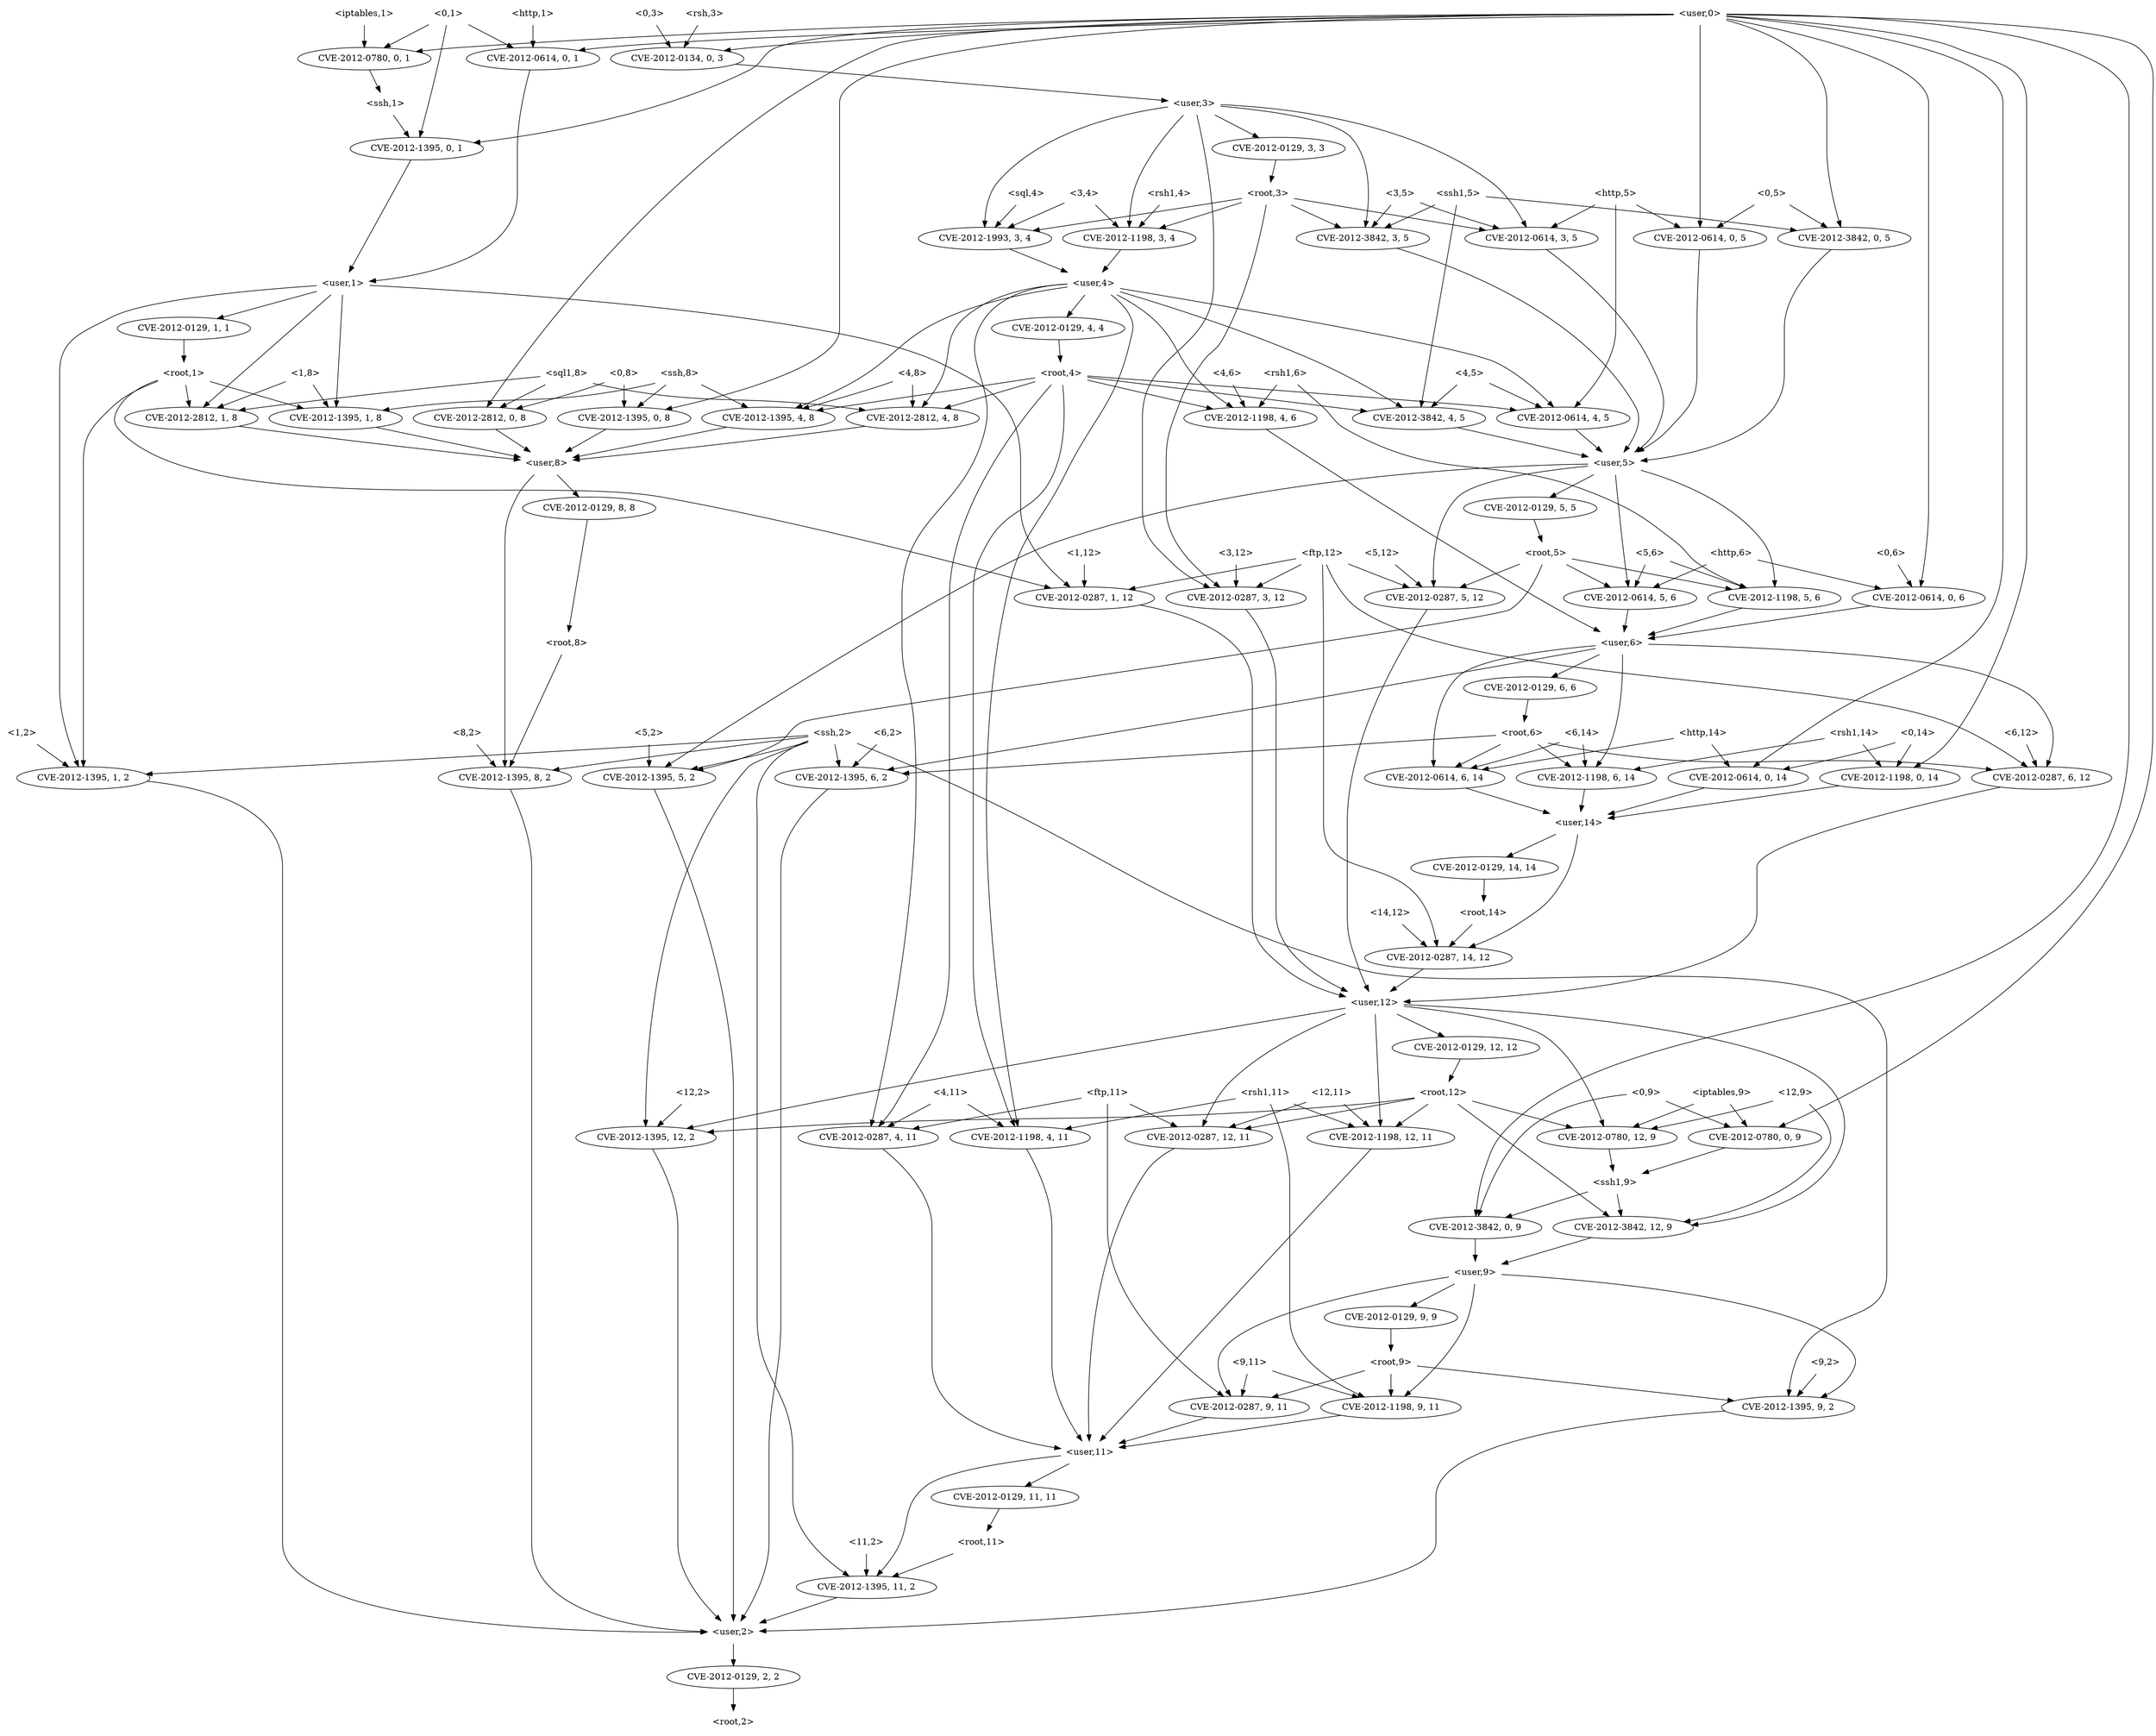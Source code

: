 strict digraph {
	graph [bb="0,0,2837.8,2772"];
	node [label="\N"];
	"<v_rsh1,4,6>"	 [height=0.5,
		label=<CVE-2012-1198, 4, 6>,
		pos="1122,2106",
		width=2.4499];
	"<user,6>"	 [height=0.5,
		pos="1012,1746",
		shape=plaintext,
		width=0.91667];
	"<v_rsh1,4,6>" -> "<user,6>"	 [pos="e,1045.2,1757 1123.2,2088 1124.9,2061.3 1128,2008.2 1128,1963 1128,1963 1128,1963 1128,1889 1128,1848.6 1133.2,1832.4 1109,1800 \
1095.5,1781.9 1073.9,1769.2 1054.5,1760.8"];
	"<v_rsh1,6,14>"	 [height=0.5,
		label=<CVE-2012-1198, 6, 14>,
		pos="786,1530",
		width=2.5686];
	"<user,6>" -> "<v_rsh1,6,14>"	 [pos="e,783.67,1548.1 978.84,1740.4 928.67,1732.8 836.99,1715.9 815,1692 781.39,1655.4 780.17,1593.7 782.77,1558.2"];
	"<v_ssh,6,2>"	 [height=0.5,
		label=<CVE-2012-1395, 6, 2>,
		pos="283,1530",
		width=2.4499];
	"<user,6>" -> "<v_ssh,6,2>"	 [pos="e,315.17,1546.9 978.79,1744.3 884.69,1741.1 610.39,1722.8 414,1620 393.39,1609.2 394.69,1597.9 376,1584 359.88,1572 340.81,1560.7\
 324.15,1551.7"];
	"<v_ftp,6,12>"	 [height=0.5,
		label=<CVE-2012-0287, 6, 12>,
		pos="1640,1530",
		width=2.5686];
	"<user,6>" -> "<v_ftp,6,12>"	 [pos="e,1596.2,1545.9 1045.3,1733.6 1148,1698.6 1460.4,1592.2 1586.4,1549.3"];
	"<v_root,6,6>"	 [height=0.5,
		label=<CVE-2012-0129, 6, 6>,
		pos="912,1674",
		width=2.4499];
	"<user,6>" -> "<v_root,6,6>"	 [pos="e,935.52,1691.5 987.54,1727.9 974.42,1718.7 958.09,1707.3 943.98,1697.4"];
	"<v_http,6,14>"	 [height=0.5,
		label=<CVE-2012-0614, 6, 14>,
		pos="990,1530",
		width=2.5686];
	"<user,6>" -> "<v_http,6,14>"	 [pos="e,993.29,1548.3 1012,1727.9 1011.9,1710 1011.3,1680.9 1009,1656 1005.9,1622.1 999.57,1583.5 995.09,1558.3"];
	"<root,5>"	 [height=0.5,
		pos="702,1890",
		shape=plaintext,
		width=0.89583];
	"<v_rsh1,5,6>"	 [height=0.5,
		label=<CVE-2012-1198, 5, 6>,
		pos="1012,1818",
		width=2.4499];
	"<root,5>" -> "<v_rsh1,5,6>"	 [pos="e,955.17,1831.8 734.3,1881.7 784.01,1870.5 880.32,1848.7 945.4,1834"];
	"<v_http,5,6>"	 [height=0.5,
		label=<CVE-2012-0614, 5, 6>,
		pos="817,1818",
		width=2.4499];
	"<root,5>" -> "<v_http,5,6>"	 [pos="e,790.34,1835.2 730.13,1871.9 745.62,1862.5 764.99,1850.7 781.5,1840.6"];
	"<v_ftp,5,12>"	 [height=0.5,
		label=<CVE-2012-0287, 5, 12>,
		pos="580,1818",
		width=2.5686];
	"<root,5>" -> "<v_ftp,5,12>"	 [pos="e,608.28,1835.2 672.16,1871.9 655.58,1862.4 634.8,1850.4 617.17,1840.3"];
	"<v_ssh,5,2>"	 [height=0.5,
		label=<CVE-2012-1395, 5, 2>,
		pos="88,1530",
		width=2.4499];
	"<root,5>" -> "<v_ssh,5,2>"	 [pos="e,122.24,1546.7 702.43,1871.8 702,1852.2 698.4,1820.2 681,1800 540.76,1637 416.5,1730.4 232,1620 210.61,1607.2 209.71,1597.9 189\
,1584 170.84,1571.8 149.57,1560.3 131.25,1551.1"];
	"<v_rsh1,5,6>" -> "<user,6>"	 [pos="e,1012,1764.1 1012,1799.7 1012,1792 1012,1782.7 1012,1774.1"];
	"<v_http,5,6>" -> "<user,6>"	 [pos="e,978.95,1758.9 858.83,1802 891.39,1790.3 936.39,1774.1 969.19,1762.4"];
	"<user,12>"	 [height=0.5,
		pos="1297,1170",
		shape=plaintext,
		width=1.0069];
	"<v_ftp,5,12>" -> "<user,12>"	 [pos="e,1260.3,1171.3 598.44,1800.1 623.44,1775.4 665,1726.4 665,1675 665,1675 665,1675 665,1313 665,1193 1104.1,1174.4 1250.3,1171.5"];
	"<user,2>"	 [height=0.5,
		pos="444,162",
		shape=plaintext,
		width=0.91667];
	"<v_ssh,5,2>" -> "<user,2>"	 [pos="e,410.87,162.91 95.69,1511.9 106.79,1485.6 126,1433.4 126,1387 126,1387 126,1387 126,305 126,186.04 313.84,166.06 400.78,163.18"];
	"<v_rsh1,12,11>"	 [height=0.5,
		label=<CVE-2012-1198, 12, 11>,
		pos="1679,954",
		width=2.7013];
	"<user,11>"	 [height=0.5,
		pos="1033,450",
		shape=plaintext,
		width=1.0069];
	"<v_rsh1,12,11>" -> "<user,11>"	 [pos="e,1069.5,452.33 1670.1,936.04 1657.2,909.93 1635,857.97 1635,811 1635,811 1635,811 1635,593 1635,529.42 1581.8,528.15 1523,504 1443.3\
,471.29 1186,457.25 1079.6,452.75"];
	"<v_ssh,11,2>"	 [height=0.5,
		label=<CVE-2012-1395, 11, 2>,
		pos="670,234",
		width=2.5686];
	"<user,11>" -> "<v_ssh,11,2>"	 [pos="e,690.84,251.73 996.73,436.63 970.11,426.97 933.44,412.47 903,396 825.16,353.89 741.59,291.4 698.83,258.01"];
	"<v_root,11,11>"	 [height=0.5,
		label=<CVE-2012-0129, 11, 11>,
		pos="1009,378",
		width=2.7013];
	"<user,11>" -> "<v_root,11,11>"	 [pos="e,1014.9,396.1 1027.1,431.7 1024.4,423.9 1021.2,414.51 1018.2,405.83"];
	"<v_rsh1,9,11>"	 [height=0.5,
		label=<CVE-2012-1198, 9, 11>,
		pos="1422,522",
		width=2.5686];
	"<v_rsh1,9,11>" -> "<user,11>"	 [pos="e,1069.5,457.57 1356.5,509.2 1278,495.08 1148.5,471.79 1079.6,459.39"];
	"<ftp,11>"	 [height=0.5,
		pos="1631,1026",
		shape=plaintext,
		width=0.89583];
	"<v_ftp,12,11>"	 [height=0.5,
		label=<CVE-2012-0287, 12, 11>,
		pos="1892,954",
		width=2.7013];
	"<ftp,11>" -> "<v_ftp,12,11>"	 [pos="e,1839,969.21 1663.3,1016.3 1704.5,1005.3 1776.9,985.88 1829.2,971.85"];
	"<v_ftp,9,11>"	 [height=0.5,
		label=<CVE-2012-0287, 9, 11>,
		pos="1218,522",
		width=2.5686];
	"<ftp,11>" -> "<v_ftp,9,11>"	 [pos="e,1240.5,539.47 1607.9,1007.8 1596.2,998.27 1582.6,985.59 1573,972 1522.9,901.07 1546.1,863.59 1497,792 1424.2,685.95 1304.5,588.27\
 1248.6,545.6"];
	"<v_ftp,4,11>"	 [height=0.5,
		label=<CVE-2012-0287, 4, 11>,
		pos="807,954",
		width=2.5686];
	"<ftp,11>" -> "<v_ftp,4,11>"	 [pos="e,886.69,963.22 1598.3,1010.6 1595.2,1009.6 1592.1,1008.7 1589,1008 1326.7,948.77 1253.1,992.79 985,972 956.33,969.78 925.11,966.94\
 896.93,964.22"];
	"<v_ftp,12,11>" -> "<user,11>"	 [pos="e,1069.6,452.81 1860.6,936.78 1821.9,914.24 1761,869.53 1761,811 1761,811 1761,811 1761,593 1761,503.76 1666.8,528.47 1581,504 1487.2\
,477.25 1194.6,459.46 1079.8,453.35"];
	"<v_ftp,9,11>" -> "<user,11>"	 [pos="e,1069.4,464.78 1177.4,505.64 1148.3,494.63 1109.1,479.8 1078.9,468.37"];
	"<v_ftp,4,11>" -> "<user,11>"	 [pos="e,996.45,460.98 815.3,935.97 827.28,909.77 848,857.7 848,811 848,811 848,811 848,593 848,523.1 932.13,482.9 986.92,464.13"];
	"<v_ssh,0,1>"	 [height=0.5,
		label=<CVE-2012-1395, 0, 1>,
		pos="2457,2538",
		width=2.4499];
	"<user,1>"	 [height=0.5,
		pos="2457,2322",
		shape=plaintext,
		width=0.91667];
	"<v_ssh,0,1>" -> "<user,1>"	 [pos="e,2457,2340.2 2457,2519.8 2457,2482.8 2457,2395.2 2457,2350.4"];
	"<v_ssh,1,8>"	 [height=0.5,
		label=<CVE-2012-1395, 1, 8>,
		pos="2717,2106",
		width=2.4499];
	"<user,1>" -> "<v_ssh,1,8>"	 [pos="e,2696.8,2123.6 2477.8,2303.8 2524.3,2265.6 2636.3,2173.4 2688.9,2130.1"];
	"<v_ftp,1,12>"	 [height=0.5,
		label=<CVE-2012-0287, 1, 12>,
		pos="1799,1818",
		width=2.5686];
	"<user,1>" -> "<v_ftp,1,12>"	 [pos="e,1785.1,1836.1 2423.7,2321.1 2279.2,2321.1 1710.5,2317.8 1650,2268 1586.9,2216 1587.5,2166 1612,2088 1629,2033.7 1733.8,1899.8 \
1778.7,1844"];
	"<v_ssh,1,2>"	 [height=0.5,
		label=<CVE-2012-1395, 1, 2>,
		pos="2017,1530",
		width=2.4499];
	"<user,1>" -> "<v_ssh,1,2>"	 [pos="e,2012.8,1548.4 2424,2319.5 2292.1,2313.1 1805,2283.6 1683,2196 1641.7,2166.3 1618.6,2131.5 1645,2088 1737.7,1935 1996,2069.9 1996\
,1891 1996,1891 1996,1891 1996,1673 1996,1632.8 2004.3,1586.8 2010.5,1558.4"];
	"<v_root,1,1>"	 [height=0.5,
		label=<CVE-2012-0129, 1, 1>,
		pos="2711,2250",
		width=2.4499];
	"<user,1>" -> "<v_root,1,1>"	 [pos="e,2660.7,2264.9 2490.2,2311.8 2530.9,2300.6 2600.7,2281.4 2650.9,2267.6"];
	"<v_sql1,1,8>"	 [height=0.5,
		label=<CVE-2012-2812, 1, 8>,
		pos="2522,2106",
		width=2.4499];
	"<user,1>" -> "<v_sql1,1,8>"	 [pos="e,2513.2,2124.3 2460.3,2303.8 2466.4,2274 2480.1,2211.2 2498,2160 2501.1,2151.2 2505,2141.9 2508.9,2133.6"];
	"<user,9>"	 [height=0.5,
		pos="1244,738",
		shape=plaintext,
		width=0.91667];
	"<v_ssh,9,2>"	 [height=0.5,
		label=<CVE-2012-1395, 9, 2>,
		pos="444,522",
		width=2.4499];
	"<user,9>" -> "<v_ssh,9,2>"	 [pos="e,495.22,536.7 1210.9,728.14 1089.1,695.57 664.94,582.1 505.35,539.41"];
	"<user,9>" -> "<v_ftp,9,11>"	 [pos="e,1223.3,540.17 1245.2,719.82 1245.9,709.46 1246.7,695.98 1247,684 1247.5,668.01 1248.8,663.9 1247,648 1243.1,613.72 1233.3,575.17\
 1226.2,550.06"];
	"<user,9>" -> "<v_rsh1,9,11>"	 [pos="e,1426,540.2 1277.2,724.47 1319.1,706.65 1389.4,669.6 1420,612 1430,593.17 1429.8,568.79 1427.5,550.32"];
	"<v_root,9,9>"	 [height=0.5,
		label=<CVE-2012-0129, 9, 9>,
		pos="1150,666",
		width=2.4499];
	"<user,9>" -> "<v_root,9,9>"	 [pos="e,1172.3,683.62 1220.8,719.7 1208.6,710.66 1193.6,699.5 1180.6,689.77"];
	"<v_ssh,9,2>" -> "<user,2>"	 [pos="e,444,180.05 444,503.95 444,477.29 444,424.11 444,379 444,379 444,379 444,305 444,265 444,218.65 444,190.08"];
	"<root,9>"	 [height=0.5,
		pos="1178,594",
		shape=plaintext,
		width=0.89583];
	"<v_root,9,9>" -> "<root,9>"	 [pos="e,1171.2,612.1 1156.9,647.7 1160.1,639.81 1163.9,630.3 1167.4,621.55"];
	"<ssh,8>"	 [height=0.5,
		pos="2327,2178",
		shape=plaintext,
		width=0.84028];
	"<v_ssh,4,8>"	 [height=0.5,
		label=<CVE-2012-1395, 4, 8>,
		pos="1937,2106",
		width=2.4499];
	"<ssh,8>" -> "<v_ssh,4,8>"	 [pos="e,2000.9,2118.5 2296.7,2171.6 2235.9,2160.6 2097.2,2135.8 2010.9,2120.3"];
	"<ssh,8>" -> "<v_ssh,1,8>"	 [pos="e,2653.1,2118.5 2357.3,2171.6 2418.1,2160.6 2556.8,2135.8 2643.1,2120.3"];
	"<v_ssh,0,8>"	 [height=0.5,
		label=<CVE-2012-1395, 0, 8>,
		pos="2327,2106",
		width=2.4499];
	"<ssh,8>" -> "<v_ssh,0,8>"	 [pos="e,2327,2124.1 2327,2159.7 2327,2152 2327,2142.7 2327,2134.1"];
	"<user,8>"	 [height=0.5,
		pos="2327,2034",
		shape=plaintext,
		width=0.91667];
	"<v_ssh,4,8>" -> "<user,8>"	 [pos="e,2293.6,2041 2001,2093.5 2080.7,2079.2 2214.9,2055.1 2283.6,2042.8"];
	"<v_ssh,1,8>" -> "<user,8>"	 [pos="e,2360.4,2041 2653,2093.5 2573.3,2079.2 2439.1,2055.1 2370.4,2042.8"];
	"<v_ssh,0,8>" -> "<user,8>"	 [pos="e,2327,2052.1 2327,2087.7 2327,2080 2327,2070.7 2327,2062.1"];
	"<root,9>" -> "<v_ssh,9,2>"	 [pos="e,522.1,530.45 1145.5,589.9 1038.6,579.71 695.53,546.99 532.12,531.4"];
	"<root,9>" -> "<v_ftp,9,11>"	 [pos="e,1208.2,540.1 1187.9,575.7 1192.5,567.64 1198.1,557.89 1203.2,548.98"];
	"<root,9>" -> "<v_rsh1,9,11>"	 [pos="e,1372.1,537.32 1210.4,583.7 1249.1,572.61 1314.6,553.82 1362.5,540.08"];
	"<v_ftp,1,12>" -> "<user,12>"	 [pos="e,1333.5,1173.4 1799,1800 1799,1773.3 1799,1720.1 1799,1675 1799,1675 1799,1675 1799,1313 1799,1250.1 1746.7,1248.9 1689,1224 1627.7\
,1197.6 1433.6,1180.7 1343.7,1174.1"];
	"<v_ssh,1,2>" -> "<user,2>"	 [pos="e,477.22,164.2 2017,1512 2017,1485.3 2017,1432.1 2017,1387 2017,1387 2017,1387 2017,305 2017,225.97 741.06,174.11 487.5,164.59"];
	"<root,1>"	 [height=0.5,
		pos="2717,2178",
		shape=plaintext,
		width=0.89583];
	"<v_root,1,1>" -> "<root,1>"	 [pos="e,2715.5,2196.1 2712.5,2231.7 2713.1,2224 2713.9,2214.7 2714.7,2206.1"];
	"<v_sql1,1,8>" -> "<user,8>"	 [pos="e,2360,2046.9 2480.2,2090 2447.6,2078.3 2402.6,2062.1 2369.8,2050.4"];
	"<root,14>"	 [height=0.5,
		pos="1194,1314",
		shape=plaintext,
		width=1];
	"<v_ftp,14,12>"	 [height=0.5,
		label=<CVE-2012-0287, 14, 12>,
		pos="1297,1242",
		width=2.7013];
	"<root,14>" -> "<v_ftp,14,12>"	 [pos="e,1272.8,1259.5 1219.2,1295.9 1232.8,1286.6 1249.8,1275 1264.5,1265.1"];
	"<v_ftp,14,12>" -> "<user,12>"	 [pos="e,1297,1188.1 1297,1223.7 1297,1216 1297,1206.7 1297,1198.1"];
	"<4,6>"	 [height=0.5,
		pos="1163,2178",
		shape=plaintext,
		width=0.75];
	"<4,6>" -> "<v_rsh1,4,6>"	 [pos="e,1132,2124.1 1152.9,2159.7 1148.1,2151.6 1142.4,2141.9 1137.2,2133"];
	"<v_ssh,8,2>"	 [height=0.5,
		label=<CVE-2012-1395, 8, 2>,
		pos="2327,1530",
		width=2.4499];
	"<user,8>" -> "<v_ssh,8,2>"	 [pos="e,2353.6,1547.3 2360.2,2023 2381.6,2014.8 2408.3,2001.1 2424,1980 2448.2,1947.6 2443,1931.4 2443,1891 2443,1891 2443,1891 2443,1673\
 2443,1621.2 2396.1,1577.9 2362,1553.2"];
	"<v_root,8,8>"	 [height=0.5,
		label=<CVE-2012-0129, 8, 8>,
		pos="2327,1962",
		width=2.4499];
	"<user,8>" -> "<v_root,8,8>"	 [pos="e,2327,1980.1 2327,2015.7 2327,2008 2327,1998.7 2327,1990.1"];
	"<sql1,8>"	 [height=0.5,
		pos="2016,2178",
		shape=plaintext,
		width=0.91667];
	"<v_sql1,4,8>"	 [height=0.5,
		label=<CVE-2012-2812, 4, 8>,
		pos="1742,2106",
		width=2.4499];
	"<sql1,8>" -> "<v_sql1,4,8>"	 [pos="e,1794.6,2120.4 1982.9,2168.6 1938.8,2157.3 1859.9,2137.1 1804.4,2122.9"];
	"<sql1,8>" -> "<v_sql1,1,8>"	 [pos="e,2458.6,2118.6 2049.3,2169.1 2063.6,2166 2080.6,2162.5 2096,2160 2240.8,2136.7 2278.8,2144.5 2424,2124 2432,2122.9 2440.3,2121.6\
 2448.5,2120.3"];
	"<v_sql1,0,8>"	 [height=0.5,
		label=<CVE-2012-2812, 0, 8>,
		pos="2132,2106",
		width=2.4499];
	"<sql1,8>" -> "<v_sql1,0,8>"	 [pos="e,2105.1,2123.2 2044.4,2159.9 2060,2150.5 2079.5,2138.7 2096.2,2128.6"];
	"<v_sql1,4,8>" -> "<user,8>"	 [pos="e,2293.8,2037.9 1805.2,2093.4 1816.7,2091.5 1828.7,2089.6 1840,2088 2003.3,2065 2198.6,2046.4 2283.8,2038.8"];
	"<v_sql1,0,8>" -> "<user,8>"	 [pos="e,2294,2046.9 2173.8,2090 2206.4,2078.3 2251.4,2062.1 2284.2,2050.4"];
	"<http,6>"	 [height=0.5,
		pos="1067,1890",
		shape=plaintext,
		width=0.89583];
	"<http,6>" -> "<v_http,5,6>"	 [pos="e,866.61,1832.9 1034.6,1879.9 994.57,1868.7 925.78,1849.5 876.25,1835.6"];
	"<v_http,0,6>"	 [height=0.5,
		label=<CVE-2012-0614, 0, 6>,
		pos="1244,1818",
		width=2.4499];
	"<http,6>" -> "<v_http,0,6>"	 [pos="e,1205.3,1834.3 1099.5,1876.2 1126.4,1865.5 1165.1,1850.2 1195.6,1838.1"];
	"<v_http,0,6>" -> "<user,6>"	 [pos="e,1045.3,1757 1196.8,1802.8 1155.2,1790.2 1095.3,1772.1 1055.1,1760"];
	"<12,9>"	 [height=0.5,
		pos="1011,1026",
		shape=plaintext,
		width=0.78472];
	"<v_iptables,12,9>"	 [height=0.5,
		label=<CVE-2012-0780, 12, 9>,
		pos="1087,954",
		width=2.5686];
	"<12,9>" -> "<v_iptables,12,9>"	 [pos="e,1068.7,971.86 1029.8,1007.7 1039.2,998.99 1050.9,988.29 1061.1,978.82"];
	"<v_ssh1,12,9>"	 [height=0.5,
		label=<CVE-2012-3842, 12, 9>,
		pos="1201,810",
		width=2.5686];
	"<12,9>" -> "<v_ssh1,12,9>"	 [pos="e,1148.2,824.9 998.45,1008 986.37,989.33 971.73,959.01 985,936 1017.7,879.23 1087.2,845.91 1138.5,828.14"];
	"<ssh1,9>"	 [height=0.5,
		pos="1297,882",
		shape=plaintext,
		width=0.94444];
	"<v_iptables,12,9>" -> "<ssh1,9>"	 [pos="e,1262.9,894.37 1131.5,938.15 1167.4,926.2 1217.6,909.47 1253.2,897.59"];
	"<v_ssh1,12,9>" -> "<user,9>"	 [pos="e,1233.4,756.28 1211.4,792.05 1216.4,783.92 1222.5,774 1228.1,764.94"];
	"<v_ssh,6,2>" -> "<user,2>"	 [pos="e,410.86,166.93 265.42,1512 241.6,1487 202,1437.8 202,1387 202,1387 202,1387 202,305 202,213.95 331,180.16 400.63,168.55"];
	"<v_root,2,2>"	 [height=0.5,
		label=<CVE-2012-0129, 2, 2>,
		pos="444,90",
		width=2.4499];
	"<user,2>" -> "<v_root,2,2>"	 [pos="e,444,108.1 444,143.7 444,135.98 444,126.71 444,118.11"];
	"<rsh,3>"	 [height=0.5,
		pos="153,2754",
		shape=plaintext,
		width=0.81944];
	"<v_rsh,0,3>"	 [height=0.5,
		label=<CVE-2012-0134, 0, 3>,
		pos="190,2682",
		width=2.4499];
	"<rsh,3>" -> "<v_rsh,0,3>"	 [pos="e,180.96,2700.1 162.15,2735.7 166.4,2727.6 171.56,2717.9 176.27,2709"];
	"<user,3>"	 [height=0.5,
		pos="866,2610",
		shape=plaintext,
		width=0.91667];
	"<v_rsh,0,3>" -> "<user,3>"	 [pos="e,832.72,2614.4 266.89,2673 409.36,2658.3 710.11,2627.1 822.45,2615.5"];
	"<v_root,5,5>"	 [height=0.5,
		label=<CVE-2012-0129, 5, 5>,
		pos="629,1962",
		width=2.4499];
	"<v_root,5,5>" -> "<root,5>"	 [pos="e,684.24,1908 646.67,1944.1 655.75,1935.3 666.97,1924.6 676.93,1915"];
	"<root,4>"	 [height=0.5,
		pos="962,2178",
		shape=plaintext,
		width=0.89583];
	"<v_ssh1,4,5>"	 [height=0.5,
		label=<CVE-2012-3842, 4, 5>,
		pos="613,2106",
		width=2.4499];
	"<root,4>" -> "<v_ssh1,4,5>"	 [pos="e,673.41,2119.1 929.48,2170.5 873.61,2159.3 758.19,2136.1 683.25,2121.1"];
	"<root,4>" -> "<v_ssh,4,8>"	 [pos="e,1875.5,2118.9 994.34,2162.4 997.23,2161.5 1000.1,2160.6 1003,2160 1184.5,2119.8 1654.1,2143.9 1839,2124 1847.6,2123.1 1856.6,2121.9\
 1865.5,2120.5"];
	"<root,4>" -> "<v_rsh1,4,6>"	 [pos="e,1086.3,2122.6 994.38,2162.8 1018.1,2152.4 1050.7,2138.2 1077,2126.7"];
	"<root,4>" -> "<v_ftp,4,11>"	 [pos="e,791.03,972.07 959.06,2159.8 950.34,2114.9 920.05,1993.8 840,1944 742.83,1883.5 689.57,1954.5 585,1908 562.23,1897.9 562.5,1886.2\
 542,1872 515.15,1853.4 494.48,1864.2 478,1836 435.02,1762.5 517.17,1804.6 603,1620 620.27,1582.9 627,1572 627,1531 627,1531 627\
,1531 627,1313 627,1174.4 735.99,1034.7 784.35,979.58"];
	"<v_rsh1,4,11>"	 [height=0.5,
		label=<CVE-2012-1198, 4, 11>,
		pos="603,954",
		width=2.5686];
	"<root,4>" -> "<v_rsh1,4,11>"	 [pos="e,601.58,972.07 953.18,2159.8 943.06,2141 925.22,2110.5 905,2088 836.8,2012 818.58,1987.1 726,1944 650.44,1908.9 616.44,1945.5 542\
,1908 499.56,1886.6 482.19,1879.5 463,1836 420.11,1738.9 522.1,1717.1 565,1620 581.55,1582.5 589,1572 589,1531 589,1531 589,1531\
 589,1241 589,1145.8 596.83,1033 600.78,982.23"];
	"<v_http,4,5>"	 [height=0.5,
		label=<CVE-2012-0614, 4, 5>,
		pos="808,2106",
		width=2.4499];
	"<root,4>" -> "<v_http,4,5>"	 [pos="e,842.38,2122.6 929.72,2162.3 907.04,2152 876.44,2138.1 851.59,2126.8"];
	"<root,4>" -> "<v_sql1,4,8>"	 [pos="e,1655.6,2109.7 994.36,2162.5 997.24,2161.5 1000.2,2160.7 1003,2160 1122.4,2131.8 1474,2116.2 1645.6,2110.1"];
	"<user,5>"	 [height=0.5,
		pos="497,2034",
		shape=plaintext,
		width=0.91667];
	"<v_ssh1,4,5>" -> "<user,5>"	 [pos="e,525.38,2052.1 586.1,2088.8 570.59,2079.4 550.88,2067.5 533.94,2057.3"];
	"<v_rsh1,4,11>" -> "<user,11>"	 [pos="e,996.72,457.68 605.57,936 609.36,909.4 616,856.3 616,811 616,811 616,811 616,737 616,558.83 878.09,483.41 986.71,459.8"];
	"<v_http,4,5>" -> "<user,5>"	 [pos="e,530.22,2042.5 750.96,2092.2 690.04,2078.5 594.88,2057 539.99,2044.7"];
	"<root,2>"	 [height=0.5,
		pos="444,18",
		shape=plaintext,
		width=0.89583];
	"<v_ftp,6,12>" -> "<user,12>"	 [pos="e,1333.4,1171.7 1631.7,1512 1619.7,1485.8 1599,1433.7 1599,1387 1599,1387 1599,1387 1599,1313 1599,1201.5 1428.3,1177.4 1343.6,1172.3"];
	"<user,12>" -> "<v_iptables,12,9>"	 [pos="e,1090.8,972.01 1260.6,1155.1 1238.5,1145.8 1210.4,1132.3 1188,1116 1152.2,1089.9 1142.3,1081.7 1119,1044 1107,1024.7 1098.6,1000.2\
 1093.5,981.79"];
	"<v_ssh,12,2>"	 [height=0.5,
		label=<CVE-2012-1395, 12, 2>,
		pos="323,954",
		width=2.5686];
	"<user,12>" -> "<v_ssh,12,2>"	 [pos="e,367.14,969.86 1260.6,1165.1 1192.4,1157.6 1040.5,1139.6 914,1116 776.65,1090.4 742.77,1080.8 608,1044 526.7,1021.8 433.71,991.88\
 376.67,973.02"];
	"<user,12>" -> "<v_rsh1,12,11>"	 [pos="e,1682.8,972.05 1333.4,1169.1 1410.2,1167.2 1588.4,1150.9 1672,1044 1685.5,1026.7 1686.2,1001.3 1684.1,982.02"];
	"<user,12>" -> "<v_ssh1,12,9>"	 [pos="e,1120.6,818.89 1260.6,1163 1167.5,1146.7 928,1097.8 928,1027 928,1027 928,1027 928,953 928,868.98 1031,834.6 1110.5,820.58"];
	"<user,12>" -> "<v_ftp,12,11>"	 [pos="e,1880.8,971.98 1333.4,1168.8 1423.1,1166.7 1658.5,1150.7 1813,1044 1838,1026.7 1860.4,999.88 1874.9,980.19"];
	"<v_root,12,12>"	 [height=0.5,
		label=<CVE-2012-0129, 12, 12>,
		pos="1294,1098",
		width=2.7013];
	"<user,12>" -> "<v_root,12,12>"	 [pos="e,1294.7,1116.1 1296.3,1151.7 1295.9,1144 1295.5,1134.7 1295.2,1126.1"];
	"<v_ssh,8,2>" -> "<user,2>"	 [pos="e,477.4,163.06 2294.4,1513.1 2254.2,1490.9 2191,1446.6 2191,1387 2191,1387 2191,1387 2191,305 2191,56.937 1886.8,241.31 1640,216\
 1191.3,169.98 643.88,163.9 487.55,163.11"];
	"<root,8>"	 [height=0.5,
		pos="2327,1602",
		shape=plaintext,
		width=0.89583];
	"<v_root,8,8>" -> "<root,8>"	 [pos="e,2327,1620 2327,1944 2327,1917.3 2327,1864.1 2327,1819 2327,1819 2327,1819 2327,1745 2327,1705 2327,1658.7 2327,1630.1"];
	"<6,2>"	 [height=0.5,
		pos="340,1602",
		shape=plaintext,
		width=0.75];
	"<6,2>" -> "<v_ssh,6,2>"	 [pos="e,296.93,1548.1 325.91,1583.7 319.08,1575.3 310.74,1565.1 303.24,1555.9"];
	"<3,5>"	 [height=0.5,
		pos="626,2466",
		shape=plaintext,
		width=0.75];
	"<v_ssh1,3,5>"	 [height=0.5,
		label=<CVE-2012-3842, 3, 5>,
		pos="757,2394",
		width=2.4499];
	"<3,5>" -> "<v_ssh1,3,5>"	 [pos="e,727.15,2410.9 653.14,2450.5 671.94,2440.4 697.26,2426.9 718.18,2415.7"];
	"<v_http,3,5>"	 [height=0.5,
		label=<CVE-2012-0614, 3, 5>,
		pos="367,2394",
		width=2.4499];
	"<3,5>" -> "<v_http,3,5>"	 [pos="e,417.79,2408.7 598.77,2457.6 558.42,2446.7 481.71,2426 427.61,2411.4"];
	"<v_ssh1,3,5>" -> "<user,5>"	 [pos="e,498.05,2052.3 735.96,2376.4 688.54,2337.6 572.99,2236.1 516,2124 506.18,2104.7 501.43,2080.5 499.13,2062.3"];
	"<v_http,3,5>" -> "<user,5>"	 [pos="e,484.12,2052.5 370.7,2375.9 381.27,2328.6 414.06,2192.6 463,2088 467.29,2078.8 472.92,2069.4 478.36,2061"];
	"<user,0>"	 [height=0.5,
		pos="1512,2754",
		shape=plaintext,
		width=0.91667];
	"<user,0>" -> "<v_ssh,0,8>"	 [pos="e,2293.1,2122.8 1545,2753.2 1680.5,2753.1 2187,2743.8 2187,2611 2187,2611 2187,2611 2187,2249 2187,2192.9 2243.1,2150.9 2284.3,2127.6"];
	"<v_http,0,5>"	 [height=0.5,
		label=<CVE-2012-0614, 0, 5>,
		pos="135,2394",
		width=2.4499];
	"<user,0>" -> "<v_http,0,5>"	 [pos="e,179.04,2409.7 1478.8,2752.7 1284.8,2750.3 306,2732.6 306,2611 306,2611 306,2611 306,2537 306,2475 238.66,2434.9 188.5,2413.6"];
	"<v_http,0,14>"	 [height=0.5,
		label=<CVE-2012-0614, 0, 14>,
		pos="1194,1530",
		width=2.5686];
	"<user,0>" -> "<v_http,0,14>"	 [pos="e,1208.4,1547.9 1489.8,2735.9 1460.8,2711.6 1414,2664 1414,2611 1414,2611 1414,2611 1414,2393 1414,2263.6 1360,2236.4 1360,2107 \
1360,2107 1360,2107 1360,1889 1360,1752.5 1259.4,1611.6 1214.8,1555.8"];
	"<v_ssh1,0,9>"	 [height=0.5,
		label=<CVE-2012-3842, 0, 9>,
		pos="1400,810",
		width=2.4499];
	"<user,0>" -> "<v_ssh1,0,9>"	 [pos="e,1409.6,827.93 1519.7,2735.9 1530.8,2709.6 1550,2657.4 1550,2611 1550,2611 1550,2611 1550,2249 1550,2131.7 1589.2,2097.1 1674,2016\
 1770.9,1923.4 1878.4,1964.7 1916,1836 1947.5,1728.1 1909.5,1695.4 1894,1584 1871,1418 1904.6,1338.2 1782,1224 1672.4,1121.9 1592\
,1159.9 1497,1044 1442.7,977.75 1463.4,942.02 1428,864 1423.9,855.05 1419.1,845.49 1414.5,836.99"];
	"<user,0>" -> "<v_http,0,6>"	 [pos="e,1260.5,1835.7 1478.9,2745.4 1453.7,2737.9 1420.1,2724.1 1400,2700 1373.7,2668.6 1376,2652 1376,2611 1376,2611 1376,2611 1376,2393\
 1376,2263.6 1322,2236.4 1322,2107 1322,2107 1322,2107 1322,1961 1322,1915.1 1290.3,1870.1 1267.3,1843.4"];
	"<v_iptables,0,9>"	 [height=0.5,
		label=<CVE-2012-0780, 0, 9>,
		pos="1324,954",
		width=2.4499];
	"<user,0>" -> "<v_iptables,0,9>"	 [pos="e,1332.7,971.97 1512,2736 1512,2709.3 1512,2656.1 1512,2611 1512,2611 1512,2611 1512,2177 1512,2091.8 1555.5,2076 1616,2016 1722.1\
,1910.8 1828,1966.9 1900,1836 1907.7,1822 1901.4,1815.9 1900,1800 1890.3,1686.8 1863.9,1397.6 1813,1296 1793.3,1256.6 1780.3,1250.3\
 1745,1224 1602.1,1117.7 1522,1160.1 1387,1044 1366.3,1026.2 1348.9,1000.2 1337.7,980.84"];
	"<v_iptables,0,1>"	 [height=0.5,
		label=<CVE-2012-0780, 0, 1>,
		pos="2573,2682",
		width=2.4499];
	"<user,0>" -> "<v_iptables,0,1>"	 [pos="e,2502.3,2692.8 1545.3,2751.9 1665.6,2747.8 2089.6,2731.9 2438,2700 2455.5,2698.4 2474.2,2696.3 2492,2694.1"];
	"<user,0>" -> "<v_sql1,0,8>"	 [pos="e,2117.8,2124.1 1545.2,2751.8 1666.3,2746.8 2077,2721.4 2077,2611 2077,2611 2077,2611 2077,2249 2077,2208.6 2080.1,2197.2 2096,2160\
 2100.1,2150.4 2106,2140.8 2111.8,2132.4"];
	"<v_http,0,1>"	 [height=0.5,
		label=<CVE-2012-0614, 0, 1>,
		pos="2341,2682",
		width=2.4499];
	"<user,0>" -> "<v_http,0,1>"	 [pos="e,2277.5,2694.5 1545.1,2751.7 1648.1,2747.3 1972.3,2731.9 2239,2700 2248.3,2698.9 2258,2697.5 2267.5,2696.1"];
	"<v_ssh1,0,5>"	 [height=0.5,
		label=<CVE-2012-3842, 0, 5>,
		pos="562,2394",
		width=2.4499];
	"<user,0>" -> "<v_ssh1,0,5>"	 [pos="e,603.13,2410 1479,2750.7 1327.7,2739.9 708,2690.6 708,2611 708,2611 708,2611 708,2537 708,2492.5 693.32,2479.6 662,2448 648.12,\
2434 629.75,2422.8 612.54,2414.4"];
	"<user,0>" -> "<v_rsh,0,3>"	 [pos="e,252.68,2694.7 1478.9,2753 1336.4,2752.9 761.15,2749.1 292,2700 282.52,2699 272.6,2697.7 262.81,2696.2"];
	"<user,0>" -> "<v_ssh,0,1>"	 [pos="e,2426,2555.1 1545,2753.1 1665.4,2753.1 2079.9,2749.3 2201,2700 2224.1,2690.6 2223.6,2678.4 2244,2664 2301.8,2623.3 2373.4,2583.2\
 2417.1,2559.8"];
	"<v_rsh1,0,14>"	 [height=0.5,
		label=<CVE-2012-1198, 0, 14>,
		pos="1398,1530",
		width=2.5686];
	"<user,0>" -> "<v_rsh1,0,14>"	 [pos="e,1398,1548 1499.3,2735.6 1481.7,2709.8 1452,2659.2 1452,2611 1452,2611 1452,2611 1452,2393 1452,2263.6 1398,2236.4 1398,2107 1398\
,2107 1398,2107 1398,1673 1398,1633 1398,1586.7 1398,1558.1"];
	"<v_http,0,5>" -> "<user,5>"	 [pos="e,479.64,2052.2 151.97,2376.2 210.39,2318.4 403.3,2127.7 472.24,2059.5"];
	"<user,14>"	 [height=0.5,
		pos="1194,1458",
		shape=plaintext,
		width=1.0069];
	"<v_http,0,14>" -> "<user,14>"	 [pos="e,1194,1476.1 1194,1511.7 1194,1504 1194,1494.7 1194,1486.1"];
	"<v_ssh1,0,9>" -> "<user,9>"	 [pos="e,1277,753.82 1365,793.29 1341.7,782.82 1310.8,768.99 1286.2,757.92"];
	"<v_iptables,0,9>" -> "<ssh1,9>"	 [pos="e,1303.6,900.1 1317.3,935.7 1314.3,927.81 1310.6,918.3 1307.2,909.55"];
	"<ssh,1>"	 [height=0.5,
		pos="2544,2610",
		shape=plaintext,
		width=0.84028];
	"<v_iptables,0,1>" -> "<ssh,1>"	 [pos="e,2551.2,2628.3 2566,2664.1 2562.7,2656.2 2558.8,2646.6 2555.1,2637.8"];
	"<v_http,0,1>" -> "<user,1>"	 [pos="e,2423.8,2327.7 2314.4,2664.7 2280.1,2641.4 2225,2595.2 2225,2539 2225,2539 2225,2539 2225,2465 2225,2377.4 2346.8,2342.2 2413.9\
,2329.5"];
	"<v_ssh1,0,5>" -> "<user,5>"	 [pos="e,489.31,2052.1 539.14,2376.6 508.8,2352.7 459,2305.2 459,2251 459,2251 459,2251 459,2177 459,2135.6 474.23,2089.7 485.41,2061.6"];
	"<v_rsh1,0,14>" -> "<user,14>"	 [pos="e,1230.3,1471.5 1354.5,1514.1 1320.8,1502.5 1274.3,1486.6 1240.1,1474.8"];
	"<root,1>" -> "<v_ftp,1,12>"	 [pos="e,1831.5,1834.9 2749.3,2168.8 2771.8,2161.2 2800.1,2147.4 2814,2124 2822.2,2110.2 2824.3,2100.3 2814,2088 2769.2,2034.7 2263.9,1999.2\
 2197,1980 2062.8,1941.6 1911.9,1873.2 1840.6,1839.2"];
	"<root,1>" -> "<v_ssh,1,2>"	 [pos="e,2069,1544.6 2749.3,2171.7 2776.3,2165.4 2813.2,2152 2831,2124 2839.6,2110.5 2840.4,2100.9 2831,2088 2750.9,1978.2 2233,1982.7 \
2230,1980 2199.8,1953.1 2211,1931.4 2211,1891 2211,1891 2211,1891 2211,1673 2211,1606.3 2135.4,1567.6 2078.6,1547.8"];
	"<root,1>" -> "<v_sql1,1,8>"	 [pos="e,2563.6,2121.9 2684.4,2165.3 2654,2154.4 2608.4,2138 2573.2,2125.4"];
	"<root,1>" -> "<v_ssh,1,8>"	 [pos="e,2717,2124.1 2717,2159.7 2717,2152 2717,2142.7 2717,2134.1"];
	"<4,11>"	 [height=0.5,
		pos="646,1026",
		shape=plaintext,
		width=0.78472];
	"<4,11>" -> "<v_rsh1,4,11>"	 [pos="e,613.51,972.1 635.37,1007.7 630.37,999.56 624.31,989.69 618.79,980.7"];
	"<4,11>" -> "<v_ftp,4,11>"	 [pos="e,770.97,970.66 674.41,1012.6 698.58,1002.1 733.73,986.86 761.76,974.67"];
	"<14,12>"	 [height=0.5,
		pos="1280,1314",
		shape=plaintext,
		width=0.88889];
	"<14,12>" -> "<v_ftp,14,12>"	 [pos="e,1292.8,1260.1 1284.2,1295.7 1286.1,1287.9 1288.4,1278.5 1290.5,1269.8"];
	"<9,11>"	 [height=0.5,
		pos="1383,594",
		shape=plaintext,
		width=0.78472];
	"<9,11>" -> "<v_ftp,9,11>"	 [pos="e,1254.7,538.55 1354.6,580.97 1329.8,570.43 1293.2,554.92 1264.2,542.6"];
	"<9,11>" -> "<v_rsh1,9,11>"	 [pos="e,1412.5,540.1 1392.6,575.7 1397.1,567.64 1402.6,557.89 1407.5,548.98"];
	"<ssh,1>" -> "<v_ssh,0,1>"	 [pos="e,2477.7,2555.6 2522.5,2591.7 2511.4,2582.7 2497.7,2571.7 2485.6,2562"];
	"<root,12>"	 [height=0.5,
		pos="1273,1026",
		shape=plaintext,
		width=1];
	"<v_root,12,12>" -> "<root,12>"	 [pos="e,1278.1,1044.1 1288.8,1079.7 1286.5,1071.9 1283.7,1062.5 1281,1053.8"];
	"<root,12>" -> "<v_rsh1,12,11>"	 [pos="e,1610.2,966.86 1309,1018.8 1374.1,1007.6 1512.4,983.72 1600.3,968.57"];
	"<root,12>" -> "<v_iptables,12,9>"	 [pos="e,1127.4,970.21 1236.7,1011.3 1208.2,1000.6 1168.3,985.61 1136.9,973.77"];
	"<root,12>" -> "<v_ftp,12,11>"	 [pos="e,1822.7,966.7 1309.1,1019.1 1331.5,1015.5 1360.9,1011.1 1387,1008 1563.4,986.89 1608.8,993.95 1785,972 1794,970.88 1803.4,969.58\
 1812.7,968.21"];
	"<root,12>" -> "<v_ssh,12,2>"	 [pos="e,402.24,963.34 1237,1011.4 1232.3,1010.1 1227.6,1008.9 1223,1008 907.42,947.71 821.44,995.28 501,972 472.18,969.91 440.79,967.09\
 412.51,964.35"];
	"<root,12>" -> "<v_ssh1,12,9>"	 [pos="e,1200.8,828.35 1253.6,1007.7 1244,998.13 1233.3,985.46 1227,972 1206.6,928.45 1201.8,871.84 1200.9,838.65"];
	"<v_root,3,3>"	 [height=0.5,
		label=<CVE-2012-0129, 3, 3>,
		pos="866,2538",
		width=2.4499];
	"<root,3>"	 [height=0.5,
		pos="900,2466",
		shape=plaintext,
		width=0.89583];
	"<v_root,3,3>" -> "<root,3>"	 [pos="e,891.61,2484.3 874.23,2520.1 878.1,2512.1 882.8,2502.4 887.12,2493.5"];
	"<v_rsh1,3,4>"	 [height=0.5,
		label=<CVE-2012-1198, 3, 4>,
		pos="1222,2394",
		width=2.4499];
	"<root,3>" -> "<v_rsh1,3,4>"	 [pos="e,1164,2407.6 932.35,2458 983.96,2446.7 1086,2424.6 1154.2,2409.7"];
	"<v_ftp,3,12>"	 [height=0.5,
		label=<CVE-2012-0287, 3, 12>,
		pos="1595,1818",
		width=2.5686];
	"<root,3>" -> "<v_ftp,3,12>"	 [pos="e,1577.4,1836.1 901.16,2447.8 903.43,2427.8 910.15,2395.1 930,2376 970.73,2336.8 1001.9,2366.1 1052,2340 1233.7,2245.2 1270.2,2199.9\
 1412,2052 1480.7,1980.4 1480.1,1947.9 1544,1872 1552.1,1862.3 1561.6,1852.2 1570.2,1843.4"];
	"<v_sql,3,4>"	 [height=0.5,
		label=<CVE-2012-1993, 3, 4>,
		pos="1027,2394",
		width=2.4499];
	"<root,3>" -> "<v_sql,3,4>"	 [pos="e,997.56,2411.2 931.07,2447.9 948.41,2438.3 970.15,2426.3 988.56,2416.2"];
	"<root,3>" -> "<v_ssh1,3,5>"	 [pos="e,789.32,2410.8 867.55,2449.1 847.07,2439.1 820.43,2426.1 798.43,2415.3"];
	"<root,3>" -> "<v_http,3,5>"	 [pos="e,429.88,2406.7 867.38,2451.5 863.27,2450.2 859.07,2448.9 855,2448 685.38,2408.9 637.56,2434.9 465,2412 456.82,2410.9 448.28,2409.6\
 439.79,2408.3"];
	"<ssh1,9>" -> "<v_ssh1,0,9>"	 [pos="e,1375.8,827.47 1322.2,863.88 1335.8,854.61 1352.8,843.05 1367.5,833.1"];
	"<ssh1,9>" -> "<v_ssh1,12,9>"	 [pos="e,1223.8,827.62 1273.3,863.7 1260.9,854.66 1245.6,843.5 1232.2,833.77"];
	"<user,5>" -> "<v_rsh1,5,6>"	 [pos="e,991.51,1835.6 530.4,2030 580.81,2024.7 678.69,2011 756,1980 845.45,1944.1 938.25,1876.9 983.6,1841.7"];
	"<user,5>" -> "<v_http,5,6>"	 [pos="e,806.02,1836 530.14,2033.6 578.14,2032.7 667.64,2024.6 726,1980 769.28,1946.9 756.7,1919.1 784,1872 789.24,1862.9 795.22,1853.2\
 800.63,1844.5"];
	"<user,5>" -> "<v_ftp,5,12>"	 [pos="e,573.32,1836.2 503.65,2015.8 518.07,1978.7 552.29,1890.4 569.6,1845.8"];
	"<user,5>" -> "<v_root,5,5>"	 [pos="e,598.85,1979 529.29,2015.9 547.61,2006.2 570.66,1993.9 589.99,1983.7"];
	"<user,5>" -> "<v_ssh,5,2>"	 [pos="e,101.81,1548 482.92,2015.7 421.89,1940.8 180.05,1644 108.22,1555.8"];
	"<1,12>"	 [height=0.5,
		pos="1690,1890",
		shape=plaintext,
		width=0.78472];
	"<1,12>" -> "<v_ftp,1,12>"	 [pos="e,1773.4,1835.5 1716.7,1871.9 1731.1,1862.6 1749.1,1851 1764.6,1841.1"];
	"<user,4>"	 [height=0.5,
		pos="1010,2322",
		shape=plaintext,
		width=0.91667];
	"<v_rsh1,3,4>" -> "<user,4>"	 [pos="e,1043,2333.9 1177.8,2378.4 1141.1,2366.3 1089.2,2349.1 1052.8,2337.1"];
	"<v_ftp,3,12>" -> "<user,12>"	 [pos="e,1333.4,1174.2 1637.7,1801.9 1686.9,1781.4 1761,1739.9 1761,1675 1761,1675 1761,1675 1761,1313 1761,1226.3 1461.2,1187.2 1343.5\
,1175.2"];
	"<v_sql,3,4>" -> "<user,4>"	 [pos="e,1014.2,2340.1 1022.8,2375.7 1020.9,2367.9 1018.6,2358.5 1016.5,2349.8"];
	"<0,1>"	 [height=0.5,
		pos="2457,2754",
		shape=plaintext,
		width=0.75];
	"<0,1>" -> "<v_http,0,1>"	 [pos="e,2368,2699.3 2429.8,2736.6 2414,2727 2393.8,2714.8 2376.7,2704.5"];
	"<0,1>" -> "<v_iptables,0,1>"	 [pos="e,2546,2699.3 2484.2,2736.6 2500,2727 2520.2,2714.8 2537.3,2704.5"];
	"<0,1>" -> "<v_ssh,0,1>"	 [pos="e,2457,2556.2 2457,2735.8 2457,2698.8 2457,2611.2 2457,2566.4"];
	"<http,1>"	 [height=0.5,
		pos="2341,2754",
		shape=plaintext,
		width=0.89583];
	"<http,1>" -> "<v_http,0,1>"	 [pos="e,2341,2700.1 2341,2735.7 2341,2728 2341,2718.7 2341,2710.1"];
	"<4,8>"	 [height=0.5,
		pos="1719,2178",
		shape=plaintext,
		width=0.75];
	"<4,8>" -> "<v_ssh,4,8>"	 [pos="e,1886.2,2120.7 1746.2,2165.3 1750.8,2163.4 1755.5,2161.6 1760,2160 1798.2,2146.4 1841.9,2133.3 1876.3,2123.5"];
	"<4,8>" -> "<v_sql1,4,8>"	 [pos="e,1736.4,2124.1 1724.7,2159.7 1727.2,2151.9 1730.3,2142.5 1733.2,2133.8"];
	"<v_ssh,11,2>" -> "<user,2>"	 [pos="e,477.13,173.26 622.9,218.41 582.88,206.02 525.91,188.37 487.08,176.34"];
	"<root,11>"	 [height=0.5,
		pos="926,306",
		shape=plaintext,
		width=1];
	"<v_root,11,11>" -> "<root,11>"	 [pos="e,946.19,324.03 988.91,360.05 978.38,351.18 965.33,340.17 953.84,330.48"];
	"<rsh1,4>"	 [height=0.5,
		pos="1232,2466",
		shape=plaintext,
		width=0.92361];
	"<rsh1,4>" -> "<v_rsh1,3,4>"	 [pos="e,1224.4,2412.1 1229.5,2447.7 1228.4,2440 1227.1,2430.7 1225.9,2422.1"];
	"<iptables,1>"	 [height=0.5,
		pos="2573,2754",
		shape=plaintext,
		width=1.1944];
	"<iptables,1>" -> "<v_iptables,0,1>"	 [pos="e,2573,2700.1 2573,2735.7 2573,2728 2573,2718.7 2573,2710.1"];
	"<user,14>" -> "<v_ftp,14,12>"	 [pos="e,1307,1260 1230.5,1447.1 1253.5,1439 1282.1,1425.4 1300,1404 1331.3,1366.5 1331.3,1343.8 1321,1296 1319,1286.9 1315.4,1277.5 1311.5\
,1269.2"];
	"<v_root,14,14>"	 [height=0.5,
		label=<CVE-2012-0129, 14, 14>,
		pos="1194,1386",
		width=2.7013];
	"<user,14>" -> "<v_root,14,14>"	 [pos="e,1194,1404.1 1194,1439.7 1194,1432 1194,1422.7 1194,1414.1"];
	"<user,3>" -> "<v_rsh1,3,4>"	 [pos="e,1211.9,2412.1 899.06,2600.2 955.18,2584.2 1070.8,2545.8 1151,2484 1173.7,2466.5 1193.5,2440.3 1206.3,2420.8"];
	"<user,3>" -> "<v_root,3,3>"	 [pos="e,866,2556.1 866,2591.7 866,2584 866,2574.7 866,2566.1"];
	"<user,3>" -> "<v_ssh1,3,5>"	 [pos="e,753.32,2412.2 832.79,2600 810.81,2592.1 783.45,2578.4 769,2556 742.83,2515.4 746.46,2456.5 751.62,2422.3"];
	"<user,3>" -> "<v_ftp,3,12>"	 [pos="e,1585.7,1836 899.19,2606.3 1006.6,2596.4 1338,2558.8 1338,2467 1338,2467 1338,2467 1338,2393 1338,2280.3 1474,2291.7 1474,2179 \
1474,2179 1474,2179 1474,2105 1474,2050.7 1548.8,1905 1580.8,1845.2"];
	"<user,3>" -> "<v_sql,3,4>"	 [pos="e,1018.1,2411.9 899.28,2597.9 920.16,2589.4 946.22,2575.7 963,2556 995.96,2517.2 981.32,2494.9 1001,2448 1004.7,2439.1 1009.3,2429.5\
 1013.5,2421"];
	"<user,3>" -> "<v_http,3,5>"	 [pos="e,404.6,2410.4 832.82,2594.4 768.04,2565.9 620.08,2501 495,2448 468.22,2436.6 438.17,2424.2 413.92,2414.2"];
	"<iptables,9>"	 [height=0.5,
		pos="1171,1026",
		shape=plaintext,
		width=1.1944];
	"<iptables,9>" -> "<v_iptables,12,9>"	 [pos="e,1106.9,971.62 1150.2,1007.7 1139.5,998.75 1126.2,987.71 1114.7,978.05"];
	"<iptables,9>" -> "<v_iptables,0,9>"	 [pos="e,1289.8,970.63 1208.4,1007.9 1230.3,997.88 1257.9,985.22 1280.7,974.8"];
	"<ssh1,5>"	 [height=0.5,
		pos="812,2466",
		shape=plaintext,
		width=0.94444];
	"<ssh1,5>" -> "<v_ssh1,4,5>"	 [pos="e,618.08,2124.2 830.6,2447.8 839.53,2438.2 849.29,2425.5 854,2412 859.26,2396.9 860.55,2390.6 854,2376 804.81,2266.3 722.65,2293.3\
 652,2196 638.2,2177 627.88,2152.3 621.33,2133.8"];
	"<ssh1,5>" -> "<v_ssh1,3,5>"	 [pos="e,770.44,2412.1 798.4,2447.7 791.88,2439.4 783.93,2429.3 776.75,2420.1"];
	"<ssh1,5>" -> "<v_ssh1,0,5>"	 [pos="e,611.76,2408.9 777.76,2455.4 737.6,2444.2 670.32,2425.3 621.56,2411.7"];
	"<root,8>" -> "<v_ssh,8,2>"	 [pos="e,2327,1548.1 2327,1583.7 2327,1576 2327,1566.7 2327,1558.1"];
	"<3,4>"	 [height=0.5,
		pos="1115,2466",
		shape=plaintext,
		width=0.75];
	"<3,4>" -> "<v_rsh1,3,4>"	 [pos="e,1196.8,2411.5 1141.2,2447.9 1155.3,2438.6 1173,2427 1188.2,2417.1"];
	"<3,4>" -> "<v_sql,3,4>"	 [pos="e,1047.9,2411.6 1093.2,2447.7 1082,2438.7 1068.1,2427.7 1056,2418"];
	"<5,12>"	 [height=0.5,
		pos="623,1890",
		shape=plaintext,
		width=0.78472];
	"<5,12>" -> "<v_ftp,5,12>"	 [pos="e,590.51,1836.1 612.37,1871.7 607.37,1863.6 601.31,1853.7 595.79,1844.7"];
	"<v_rsh1,6,14>" -> "<user,14>"	 [pos="e,1157.5,1465.3 852.92,1517.5 935.87,1503.3 1075.1,1479.4 1147.4,1467"];
	"<0,8>"	 [height=0.5,
		pos="2132,2178",
		shape=plaintext,
		width=0.75];
	"<0,8>" -> "<v_sql1,0,8>"	 [pos="e,2132,2124.1 2132,2159.7 2132,2152 2132,2142.7 2132,2134.1"];
	"<0,8>" -> "<v_ssh,0,8>"	 [pos="e,2282.3,2121.6 2159.3,2165.4 2163.8,2163.6 2168.5,2161.7 2173,2160 2205.8,2147.6 2242.9,2134.8 2272.5,2124.8"];
	"<v_root,14,14>" -> "<root,14>"	 [pos="e,1194,1332.1 1194,1367.7 1194,1360 1194,1350.7 1194,1342.1"];
	"<v_ssh,12,2>" -> "<user,2>"	 [pos="e,415.74,180.01 323.59,935.95 324.47,909.3 326,856.12 326,811 326,811 326,811 326,305 326,253.44 372.59,210.6 407.23,185.89"];
	"<5,6>"	 [height=0.5,
		pos="820,1890",
		shape=plaintext,
		width=0.75];
	"<5,6>" -> "<v_http,5,6>"	 [pos="e,817.73,1836.1 819.26,1871.7 818.93,1864 818.53,1854.7 818.16,1846.1"];
	"<5,6>" -> "<v_rsh1,5,6>"	 [pos="e,970.94,1834 847.1,1879.1 876.71,1868.3 924.79,1850.8 961.41,1837.4"];
	"<9,2>"	 [height=0.5,
		pos="499,594",
		shape=plaintext,
		width=0.75];
	"<9,2>" -> "<v_ssh,9,2>"	 [pos="e,457.44,540.1 485.4,575.7 478.88,567.39 470.93,557.28 463.75,548.14"];
	"<root,11>" -> "<v_ssh,11,2>"	 [pos="e,721.43,249.06 889.86,295.12 848.73,283.87 780.85,265.31 731.38,251.78"];
	"<ftp,12>"	 [height=0.5,
		pos="1459,1890",
		shape=plaintext,
		width=0.89583];
	"<ftp,12>" -> "<v_ftp,1,12>"	 [pos="e,1737.9,1831.6 1491.3,1882.4 1545.3,1871.2 1655.1,1848.6 1727.9,1833.6"];
	"<ftp,12>" -> "<v_ftp,6,12>"	 [pos="e,1629.7,1547.9 1464.7,1872 1471,1853.9 1481.7,1824.5 1493,1800 1535.6,1707.8 1596.3,1603.6 1624.5,1556.5"];
	"<ftp,12>" -> "<v_ftp,3,12>"	 [pos="e,1563.6,1835.1 1491.6,1872.2 1510.5,1862.5 1534.6,1850.1 1554.7,1839.8"];
	"<ftp,12>" -> "<v_ftp,14,12>"	 [pos="e,1361.5,1255.5 1454.3,1871.7 1447.6,1845 1436,1792.5 1436,1747 1436,1747 1436,1747 1436,1673 1436,1610.8 1478,1606.6 1499,1548 \
1512.7,1509.8 1519,1499.5 1519,1459 1519,1459 1519,1459 1519,1385 1519,1313.3 1435.8,1276.2 1371.3,1258.2"];
	"<ftp,12>" -> "<v_ftp,5,12>"	 [pos="e,654.39,1828.8 1426.7,1885.6 1390.9,1882 1331.3,1876.1 1280,1872 1031.4,1852.2 968.34,1859 720,1836 702,1834.3 682.74,1832.2 664.44\
,1830"];
	"<v_root,2,2>" -> "<root,2>"	 [pos="e,444,36.104 444,71.697 444,63.983 444,54.712 444,46.112"];
	"<sql,4>"	 [height=0.5,
		pos="1040,2466",
		shape=plaintext,
		width=0.8125];
	"<sql,4>" -> "<v_sql,3,4>"	 [pos="e,1030.2,2412.1 1036.8,2447.7 1035.4,2440 1033.6,2430.7 1032,2422.1"];
	"<0,9>"	 [height=0.5,
		pos="1423,1026",
		shape=plaintext,
		width=0.75];
	"<0,9>" -> "<v_iptables,0,9>"	 [pos="e,1347.3,971.47 1398.8,1007.9 1385.8,998.69 1369.6,987.26 1355.7,977.38"];
	"<0,9>" -> "<v_ssh1,0,9>"	 [pos="e,1403.7,828.29 1423.3,1007.9 1423.5,989.95 1423.4,960.93 1421,936 1417.8,902.07 1410.8,863.44 1405.7,838.22"];
	"<0,3>"	 [height=0.5,
		pos="228,2754",
		shape=plaintext,
		width=0.75];
	"<0,3>" -> "<v_rsh,0,3>"	 [pos="e,199.29,2700.1 218.61,2735.7 214.24,2727.6 208.94,2717.9 204.1,2709"];
	"<1,8>"	 [height=0.5,
		pos="2534,2178",
		shape=plaintext,
		width=0.75];
	"<1,8>" -> "<v_sql1,1,8>"	 [pos="e,2524.9,2124.1 2531,2159.7 2529.7,2152 2528.1,2142.7 2526.6,2134.1"];
	"<1,8>" -> "<v_ssh,1,8>"	 [pos="e,2677.1,2122.1 2561.5,2166.4 2566.9,2164.3 2572.6,2162.1 2578,2160 2607.7,2148.6 2641.1,2135.9 2667.7,2125.7"];
	"<12,11>"	 [height=0.5,
		pos="1772,1026",
		shape=plaintext,
		width=0.88889];
	"<12,11>" -> "<v_rsh1,12,11>"	 [pos="e,1701.1,971.62 1749,1007.7 1737,998.66 1722.2,987.5 1709.3,977.77"];
	"<12,11>" -> "<v_ftp,12,11>"	 [pos="e,1863.8,971.47 1801.4,1007.9 1817.5,998.43 1837.8,986.61 1855.1,976.55"];
	"<rsh1,6>"	 [height=0.5,
		pos="1046,2178",
		shape=plaintext,
		width=0.92361];
	"<rsh1,6>" -> "<v_rsh1,4,6>"	 [pos="e,1104,2123.6 1064.8,2159.7 1074.3,2150.9 1086,2140.1 1096.4,2130.6"];
	"<rsh1,6>" -> "<v_rsh1,5,6>"	 [pos="e,1010.8,1836 1037.9,2159.9 1026.2,2133.7 1006,2081.6 1006,2035 1006,2035 1006,2035 1006,1961 1006,1921 1008.4,1874.6 1010.2,1846.1"];
	"<12,2>"	 [height=0.5,
		pos="380,1026",
		shape=plaintext,
		width=0.78472];
	"<12,2>" -> "<v_ssh,12,2>"	 [pos="e,336.93,972.1 365.91,1007.7 359.08,999.3 350.74,989.07 343.24,979.86"];
	"<6,12>"	 [height=0.5,
		pos="1531,1602",
		shape=plaintext,
		width=0.78472];
	"<6,12>" -> "<v_ftp,6,12>"	 [pos="e,1614.4,1547.5 1557.7,1583.9 1572.1,1574.6 1590.1,1563 1605.6,1553.1"];
	"<11,2>"	 [height=0.5,
		pos="670,306",
		shape=plaintext,
		width=0.78472];
	"<11,2>" -> "<v_ssh,11,2>"	 [pos="e,670,252.1 670,287.7 670,279.98 670,270.71 670,262.11"];
	"<rsh1,11>"	 [height=0.5,
		pos="1543,1026",
		shape=plaintext,
		width=1.0278];
	"<rsh1,11>" -> "<v_rsh1,12,11>"	 [pos="e,1647.5,971.23 1576.3,1007.9 1595,998.23 1618.6,986.11 1638.4,975.91"];
	"<rsh1,11>" -> "<v_rsh1,4,11>"	 [pos="e,667.59,966.94 1506,1016.2 1491.4,1013.1 1474.5,1009.9 1459,1008 1126.1,966.61 1038.6,1007.6 705,972 696.09,971.05 686.77,969.82\
 677.54,968.46"];
	"<rsh1,11>" -> "<v_rsh1,9,11>"	 [pos="e,1442.9,539.86 1537.5,1007.7 1529.6,981.18 1516,928.67 1516,883 1516,883 1516,883 1516,665 1516,616.9 1478,572.58 1450.4,546.67"];
	"<v_http,6,14>" -> "<user,14>"	 [pos="e,1157.7,1471.5 1033.5,1514.1 1067.2,1502.5 1113.7,1486.6 1147.9,1474.8"];
	"<ssh,2>"	 [height=0.5,
		pos="454,1602",
		shape=plaintext,
		width=0.84028];
	"<ssh,2>" -> "<v_ssh,12,2>"	 [pos="e,323.64,972.07 441.68,1583.6 435.16,1573.7 427.58,1560.6 423,1548 347.25,1339.3 328.34,1068.1 324.11,982.27"];
	"<ssh,2>" -> "<v_ssh,1,2>"	 [pos="e,1934.6,1536.6 484.51,1599.4 545.43,1596.3 686.45,1589.2 805,1584 1220.9,1565.9 1325.2,1568.8 1741,1548 1802.1,1544.9 1870.9,1540.7\
 1924.4,1537.2"];
	"<ssh,2>" -> "<v_ssh,9,2>"	 [pos="e,444,540.05 450.56,1583.6 445.59,1556.9 437,1504.2 437,1459 437,1459 437,1459 437,1097 437,1001.8 444,978.16 444,883 444,883 444\
,883 444,665 444,625 444,578.65 444,550.08"];
	"<ssh,2>" -> "<v_ssh,8,2>"	 [pos="e,2248.4,1538.3 484.51,1599.3 545.41,1596 686.42,1588.5 805,1584 1386.6,1561.9 1532.8,1579.2 2114,1548 2154.9,1545.8 2200.1,1542.3\
 2238.3,1539.1"];
	"<ssh,2>" -> "<v_ssh,6,2>"	 [pos="e,320.47,1546.3 423.43,1588.5 397.42,1577.8 359.66,1562.4 329.84,1550.2"];
	"<ssh,2>" -> "<v_ssh,5,2>"	 [pos="e,152.74,1542.3 423.67,1594.1 409.25,1591 391.76,1587.2 376,1584 303.67,1569.5 220.81,1554.4 162.59,1544"];
	"<ssh,2>" -> "<v_ssh,11,2>"	 [pos="e,645.04,251.45 458.25,1583.6 464.39,1557 475,1504.4 475,1459 475,1459 475,1459 475,1097 475,807.41 560,740.59 560,451 560,451 560\
,451 560,377 560,326.33 604.31,282.78 636.69,257.72"];
	"<root,6>"	 [height=0.5,
		pos="922,1602",
		shape=plaintext,
		width=0.89583];
	"<root,6>" -> "<v_rsh1,6,14>"	 [pos="e,817.37,1547.1 889.42,1584.2 870.48,1574.5 846.45,1562.1 826.32,1551.8"];
	"<root,6>" -> "<v_ssh,6,2>"	 [pos="e,371.31,1530.7 889.29,1586.7 886.19,1585.7 883.06,1584.7 880,1584 707.99,1542.5 501.09,1532.8 381.54,1530.9"];
	"<root,6>" -> "<v_ftp,6,12>"	 [pos="e,1565.1,1540.6 954.3,1596.2 980.14,1592.5 1017.3,1587.5 1050,1584 1249.1,1562.8 1299.8,1568 1499,1548 1517.1,1546.2 1536.5,1544\
 1554.9,1541.8"];
	"<root,6>" -> "<v_http,6,14>"	 [pos="e,973.38,1548.1 938.81,1583.7 947.13,1575.1 957.31,1564.7 966.39,1555.3"];
	"<0,6>"	 [height=0.5,
		pos="1244,1890",
		shape=plaintext,
		width=0.75];
	"<0,6>" -> "<v_http,0,6>"	 [pos="e,1244,1836.1 1244,1871.7 1244,1864 1244,1854.7 1244,1846.1"];
	"<http,14>"	 [height=0.5,
		pos="1189,1602",
		shape=plaintext,
		width=0.97917];
	"<http,14>" -> "<v_http,6,14>"	 [pos="e,1033.3,1545.9 1153.6,1588.1 1149.7,1586.7 1145.8,1585.3 1142,1584 1109.1,1572.3 1072.1,1559.4 1042.9,1549.3"];
	"<http,14>" -> "<v_http,0,14>"	 [pos="e,1192.8,1548.1 1190.2,1583.7 1190.8,1576 1191.4,1566.7 1192.1,1558.1"];
	"<user,4>" -> "<v_ssh1,4,5>"	 [pos="e,624.9,2124 976.66,2313.9 915.64,2299.6 783.93,2263.1 693,2196 668.53,2178 645.89,2151.5 630.99,2132.1"];
	"<v_root,4,4>"	 [height=0.5,
		label=<CVE-2012-0129, 4, 4>,
		pos="977,2250",
		width=2.4499];
	"<user,4>" -> "<v_root,4,4>"	 [pos="e,985.06,2268.1 1001.8,2303.7 998.09,2295.7 993.55,2286.1 989.38,2277.3"];
	"<user,4>" -> "<v_ssh,4,8>"	 [pos="e,1910,2123.3 1043.1,2318.9 1149.1,2311.3 1488.7,2281.5 1755,2196 1808,2179 1865.1,2149 1900.9,2128.5"];
	"<user,4>" -> "<v_rsh1,4,6>"	 [pos="e,1120.2,2124.4 1037.6,2303.8 1050.3,2294.6 1064.6,2282.2 1074,2268 1101.6,2226.3 1113.8,2168.2 1118.8,2134.4"];
	"<user,4>" -> "<v_ftp,4,11>"	 [pos="e,779.46,971.31 976.73,2317.1 847.11,2300.8 383,2233.7 383,2107 383,2107 383,2107 383,1745 383,1660.3 482.01,1691.8 527,1620 548.75\
,1585.3 551,1572 551,1531 551,1531 551,1531 551,1241 551,1110.1 636.24,1098.2 731,1008 743.04,996.53 757.75,985.69 771,976.83"];
	"<user,4>" -> "<v_rsh1,4,11>"	 [pos="e,583.47,971.63 976.93,2320.8 901.67,2319.7 712.5,2312.1 562,2268 414.68,2224.8 307,2188.5 307,2035 307,2035 307,2035 307,1745 307\
,1685.8 355.94,1687.5 406,1656 441.4,1633.7 466.05,1652 493,1620 519.11,1589 513,1571.5 513,1531 513,1531 513,1531 513,1097 513,\
1049.4 549.45,1004.9 575.96,978.81"];
	"<user,4>" -> "<v_http,4,5>"	 [pos="e,811.22,2124 976.82,2314.8 948,2307.8 906.81,2293.9 880,2268 841.5,2230.8 822,2169.3 813.51,2134"];
	"<user,4>" -> "<v_sql1,4,8>"	 [pos="e,1692.8,2121 1043,2311 1098,2294.4 1211.6,2260.3 1308,2232 1441.9,2192.7 1599.5,2147.6 1683,2123.8"];
	"<v_root,4,4>" -> "<root,4>"	 [pos="e,965.67,2196.1 973.29,2231.7 971.64,2224 969.65,2214.7 967.81,2206.1"];
	"<0,14>"	 [height=0.5,
		pos="1341,1602",
		shape=plaintext,
		width=0.78472];
	"<0,14>" -> "<v_http,0,14>"	 [pos="e,1227.4,1546.9 1312.7,1587.5 1291.1,1577.2 1261,1562.9 1236.5,1551.2"];
	"<0,14>" -> "<v_rsh1,0,14>"	 [pos="e,1384.1,1548.1 1355.1,1583.7 1361.9,1575.3 1370.3,1565.1 1377.8,1555.9"];
	"<rsh1,14>"	 [height=0.5,
		pos="1096,1602",
		shape=plaintext,
		width=1.0278];
	"<rsh1,14>" -> "<v_rsh1,6,14>"	 [pos="e,843.98,1544.1 1058.9,1592.6 1008.3,1581.2 916.85,1560.5 853.84,1546.3"];
	"<rsh1,14>" -> "<v_rsh1,0,14>"	 [pos="e,1330.8,1542.5 1133.1,1587.3 1136.7,1586.1 1140.4,1585 1144,1584 1202.7,1567.6 1270.2,1553.7 1320.9,1544.3"];
	"<0,5>"	 [height=0.5,
		pos="459,2466",
		shape=plaintext,
		width=0.75];
	"<0,5>" -> "<v_http,0,5>"	 [pos="e,202.58,2405.6 431.94,2455.3 424.26,2452.7 415.85,2450.1 408,2448 342.83,2430.9 267.58,2416.7 212.61,2407.3"];
	"<0,5>" -> "<v_ssh1,0,5>"	 [pos="e,537.77,2411.5 484.2,2447.9 497.84,2438.6 514.84,2427 529.48,2417.1"];
	"<8,2>"	 [height=0.5,
		pos="2498,1602",
		shape=plaintext,
		width=0.75];
	"<8,2>" -> "<v_ssh,8,2>"	 [pos="e,2364.9,1546.4 2470.7,1589.6 2466.1,1587.8 2461.4,1585.8 2457,1584 2429.6,1572.7 2399,1560.3 2374.3,1550.2"];
	"<v_root,6,6>" -> "<root,6>"	 [pos="e,919.56,1620.1 914.47,1655.7 915.57,1648 916.9,1638.7 918.13,1630.1"];
	"<6,14>"	 [height=0.5,
		pos="843,1602",
		shape=plaintext,
		width=0.78472];
	"<6,14>" -> "<v_http,6,14>"	 [pos="e,956.6,1546.9 871.34,1587.5 892.95,1577.2 923.04,1562.9 947.52,1551.2"];
	"<6,14>" -> "<v_rsh1,6,14>"	 [pos="e,799.93,1548.1 828.91,1583.7 822.08,1575.3 813.74,1565.1 806.24,1555.9"];
	"<5,2>"	 [height=0.5,
		pos="268,1602",
		shape=plaintext,
		width=0.75];
	"<5,2>" -> "<v_ssh,5,2>"	 [pos="e,128.57,1546.1 240.7,1589.6 236.13,1587.7 231.44,1585.8 227,1584 197.61,1572.3 164.53,1559.7 138.02,1549.7"];
	"<3,12>"	 [height=0.5,
		pos="1615,1890",
		shape=plaintext,
		width=0.78472];
	"<3,12>" -> "<v_ftp,3,12>"	 [pos="e,1599.9,1836.1 1610.1,1871.7 1607.8,1863.9 1605.1,1854.5 1602.7,1845.8"];
	"<4,5>"	 [height=0.5,
		pos="729,2178",
		shape=plaintext,
		width=0.75];
	"<4,5>" -> "<v_http,4,5>"	 [pos="e,789.24,2123.6 748.53,2159.7 758.53,2150.8 770.85,2139.9 781.67,2130.3"];
	"<4,5>" -> "<v_ssh1,4,5>"	 [pos="e,640.03,2123.3 701.8,2160.6 685.95,2151 665.77,2138.8 648.66,2128.5"];
	"<1,2>"	 [height=0.5,
		pos="2051,1602",
		shape=plaintext,
		width=0.75];
	"<1,2>" -> "<v_ssh,1,2>"	 [pos="e,2025.3,1548.1 2042.6,1583.7 2038.7,1575.7 2034,1566.1 2029.8,1557.3"];
	"<http,5>"	 [height=0.5,
		pos="367,2466",
		shape=plaintext,
		width=0.89583];
	"<http,5>" -> "<v_http,4,5>"	 [pos="e,803.93,2124.1 334.66,2451.6 309.38,2440.4 277.34,2424.4 270,2412 261.84,2398.2 260.82,2389.1 270,2376 404.3,2184.3 591.3,2352.9\
 765,2196 783.32,2179.4 794.64,2153.4 801.03,2133.7"];
	"<http,5>" -> "<v_http,0,5>"	 [pos="e,186.32,2408.7 334.74,2453 329.82,2451.3 324.79,2449.5 320,2448 279.03,2434.7 232.43,2421.4 196.24,2411.4"];
	"<http,5>" -> "<v_http,3,5>"	 [pos="e,367,2412.1 367,2447.7 367,2440 367,2430.7 367,2422.1"];
}
